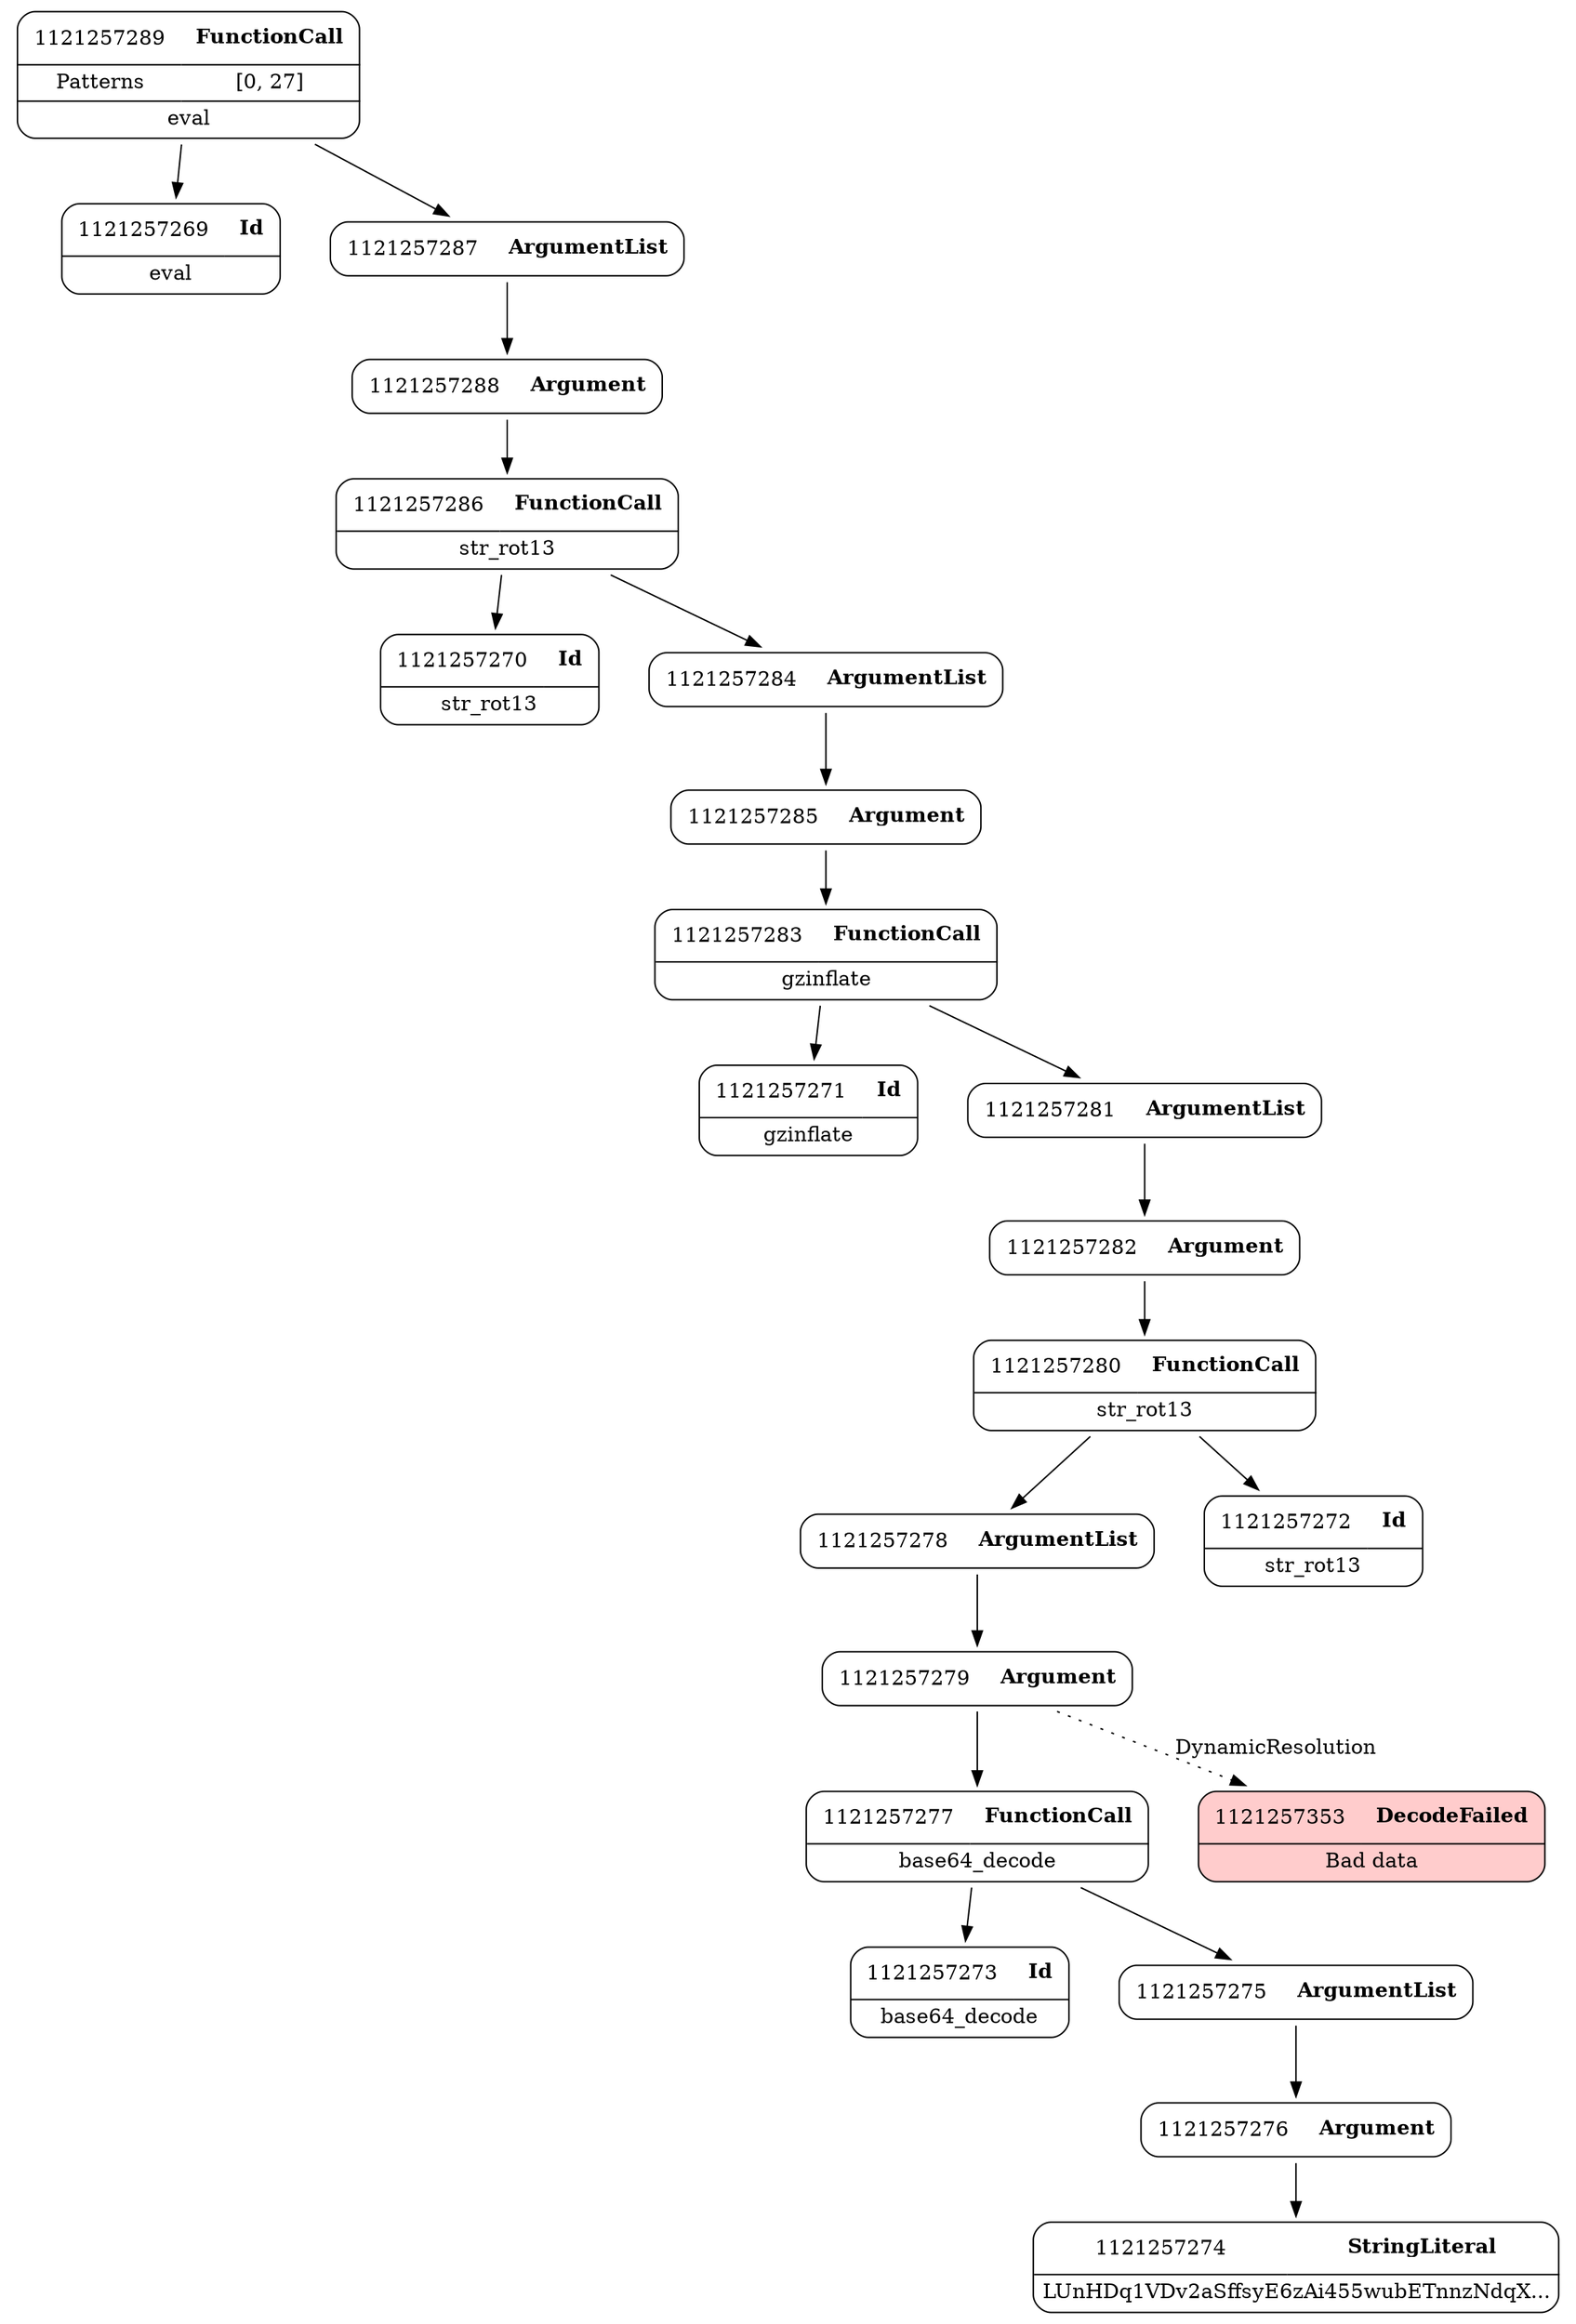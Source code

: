 digraph ast {
node [shape=none];
1121257269 [label=<<TABLE border='1' cellspacing='0' cellpadding='10' style='rounded' ><TR><TD border='0'>1121257269</TD><TD border='0'><B>Id</B></TD></TR><HR/><TR><TD border='0' cellpadding='5' colspan='2'>eval</TD></TR></TABLE>>];
1121257271 [label=<<TABLE border='1' cellspacing='0' cellpadding='10' style='rounded' ><TR><TD border='0'>1121257271</TD><TD border='0'><B>Id</B></TD></TR><HR/><TR><TD border='0' cellpadding='5' colspan='2'>gzinflate</TD></TR></TABLE>>];
1121257270 [label=<<TABLE border='1' cellspacing='0' cellpadding='10' style='rounded' ><TR><TD border='0'>1121257270</TD><TD border='0'><B>Id</B></TD></TR><HR/><TR><TD border='0' cellpadding='5' colspan='2'>str_rot13</TD></TR></TABLE>>];
1121257277 [label=<<TABLE border='1' cellspacing='0' cellpadding='10' style='rounded' ><TR><TD border='0'>1121257277</TD><TD border='0'><B>FunctionCall</B></TD></TR><HR/><TR><TD border='0' cellpadding='5' colspan='2'>base64_decode</TD></TR></TABLE>>];
1121257277 -> 1121257273 [weight=2];
1121257277 -> 1121257275 [weight=2];
1121257276 [label=<<TABLE border='1' cellspacing='0' cellpadding='10' style='rounded' ><TR><TD border='0'>1121257276</TD><TD border='0'><B>Argument</B></TD></TR></TABLE>>];
1121257276 -> 1121257274 [weight=2];
1121257279 [label=<<TABLE border='1' cellspacing='0' cellpadding='10' style='rounded' ><TR><TD border='0'>1121257279</TD><TD border='0'><B>Argument</B></TD></TR></TABLE>>];
1121257279 -> 1121257277 [weight=2];
1121257279 -> 1121257353 [style=dotted,label=DynamicResolution];
1121257278 [label=<<TABLE border='1' cellspacing='0' cellpadding='10' style='rounded' ><TR><TD border='0'>1121257278</TD><TD border='0'><B>ArgumentList</B></TD></TR></TABLE>>];
1121257278 -> 1121257279 [weight=2];
1121257273 [label=<<TABLE border='1' cellspacing='0' cellpadding='10' style='rounded' ><TR><TD border='0'>1121257273</TD><TD border='0'><B>Id</B></TD></TR><HR/><TR><TD border='0' cellpadding='5' colspan='2'>base64_decode</TD></TR></TABLE>>];
1121257272 [label=<<TABLE border='1' cellspacing='0' cellpadding='10' style='rounded' ><TR><TD border='0'>1121257272</TD><TD border='0'><B>Id</B></TD></TR><HR/><TR><TD border='0' cellpadding='5' colspan='2'>str_rot13</TD></TR></TABLE>>];
1121257275 [label=<<TABLE border='1' cellspacing='0' cellpadding='10' style='rounded' ><TR><TD border='0'>1121257275</TD><TD border='0'><B>ArgumentList</B></TD></TR></TABLE>>];
1121257275 -> 1121257276 [weight=2];
1121257274 [label=<<TABLE border='1' cellspacing='0' cellpadding='10' style='rounded' ><TR><TD border='0'>1121257274</TD><TD border='0'><B>StringLiteral</B></TD></TR><HR/><TR><TD border='0' cellpadding='5' colspan='2'>LUnHDq1VDv2aSffsyE6zAi455wubETnnzNdqX...</TD></TR></TABLE>>];
1121257285 [label=<<TABLE border='1' cellspacing='0' cellpadding='10' style='rounded' ><TR><TD border='0'>1121257285</TD><TD border='0'><B>Argument</B></TD></TR></TABLE>>];
1121257285 -> 1121257283 [weight=2];
1121257284 [label=<<TABLE border='1' cellspacing='0' cellpadding='10' style='rounded' ><TR><TD border='0'>1121257284</TD><TD border='0'><B>ArgumentList</B></TD></TR></TABLE>>];
1121257284 -> 1121257285 [weight=2];
1121257287 [label=<<TABLE border='1' cellspacing='0' cellpadding='10' style='rounded' ><TR><TD border='0'>1121257287</TD><TD border='0'><B>ArgumentList</B></TD></TR></TABLE>>];
1121257287 -> 1121257288 [weight=2];
1121257286 [label=<<TABLE border='1' cellspacing='0' cellpadding='10' style='rounded' ><TR><TD border='0'>1121257286</TD><TD border='0'><B>FunctionCall</B></TD></TR><HR/><TR><TD border='0' cellpadding='5' colspan='2'>str_rot13</TD></TR></TABLE>>];
1121257286 -> 1121257270 [weight=2];
1121257286 -> 1121257284 [weight=2];
1121257281 [label=<<TABLE border='1' cellspacing='0' cellpadding='10' style='rounded' ><TR><TD border='0'>1121257281</TD><TD border='0'><B>ArgumentList</B></TD></TR></TABLE>>];
1121257281 -> 1121257282 [weight=2];
1121257280 [label=<<TABLE border='1' cellspacing='0' cellpadding='10' style='rounded' ><TR><TD border='0'>1121257280</TD><TD border='0'><B>FunctionCall</B></TD></TR><HR/><TR><TD border='0' cellpadding='5' colspan='2'>str_rot13</TD></TR></TABLE>>];
1121257280 -> 1121257272 [weight=2];
1121257280 -> 1121257278 [weight=2];
1121257283 [label=<<TABLE border='1' cellspacing='0' cellpadding='10' style='rounded' ><TR><TD border='0'>1121257283</TD><TD border='0'><B>FunctionCall</B></TD></TR><HR/><TR><TD border='0' cellpadding='5' colspan='2'>gzinflate</TD></TR></TABLE>>];
1121257283 -> 1121257271 [weight=2];
1121257283 -> 1121257281 [weight=2];
1121257282 [label=<<TABLE border='1' cellspacing='0' cellpadding='10' style='rounded' ><TR><TD border='0'>1121257282</TD><TD border='0'><B>Argument</B></TD></TR></TABLE>>];
1121257282 -> 1121257280 [weight=2];
1121257289 [label=<<TABLE border='1' cellspacing='0' cellpadding='10' style='rounded' ><TR><TD border='0'>1121257289</TD><TD border='0'><B>FunctionCall</B></TD></TR><HR/><TR><TD border='0' cellpadding='5'>Patterns</TD><TD border='0' cellpadding='5'>[0, 27]</TD></TR><HR/><TR><TD border='0' cellpadding='5' colspan='2'>eval</TD></TR></TABLE>>];
1121257289 -> 1121257269 [weight=2];
1121257289 -> 1121257287 [weight=2];
1121257353 [label=<<TABLE border='1' cellspacing='0' cellpadding='10' style='rounded' bgcolor='#FFCCCC' ><TR><TD border='0'>1121257353</TD><TD border='0'><B>DecodeFailed</B></TD></TR><HR/><TR><TD border='0' cellpadding='5' colspan='2'>Bad data</TD></TR></TABLE>>];
1121257288 [label=<<TABLE border='1' cellspacing='0' cellpadding='10' style='rounded' ><TR><TD border='0'>1121257288</TD><TD border='0'><B>Argument</B></TD></TR></TABLE>>];
1121257288 -> 1121257286 [weight=2];
}

